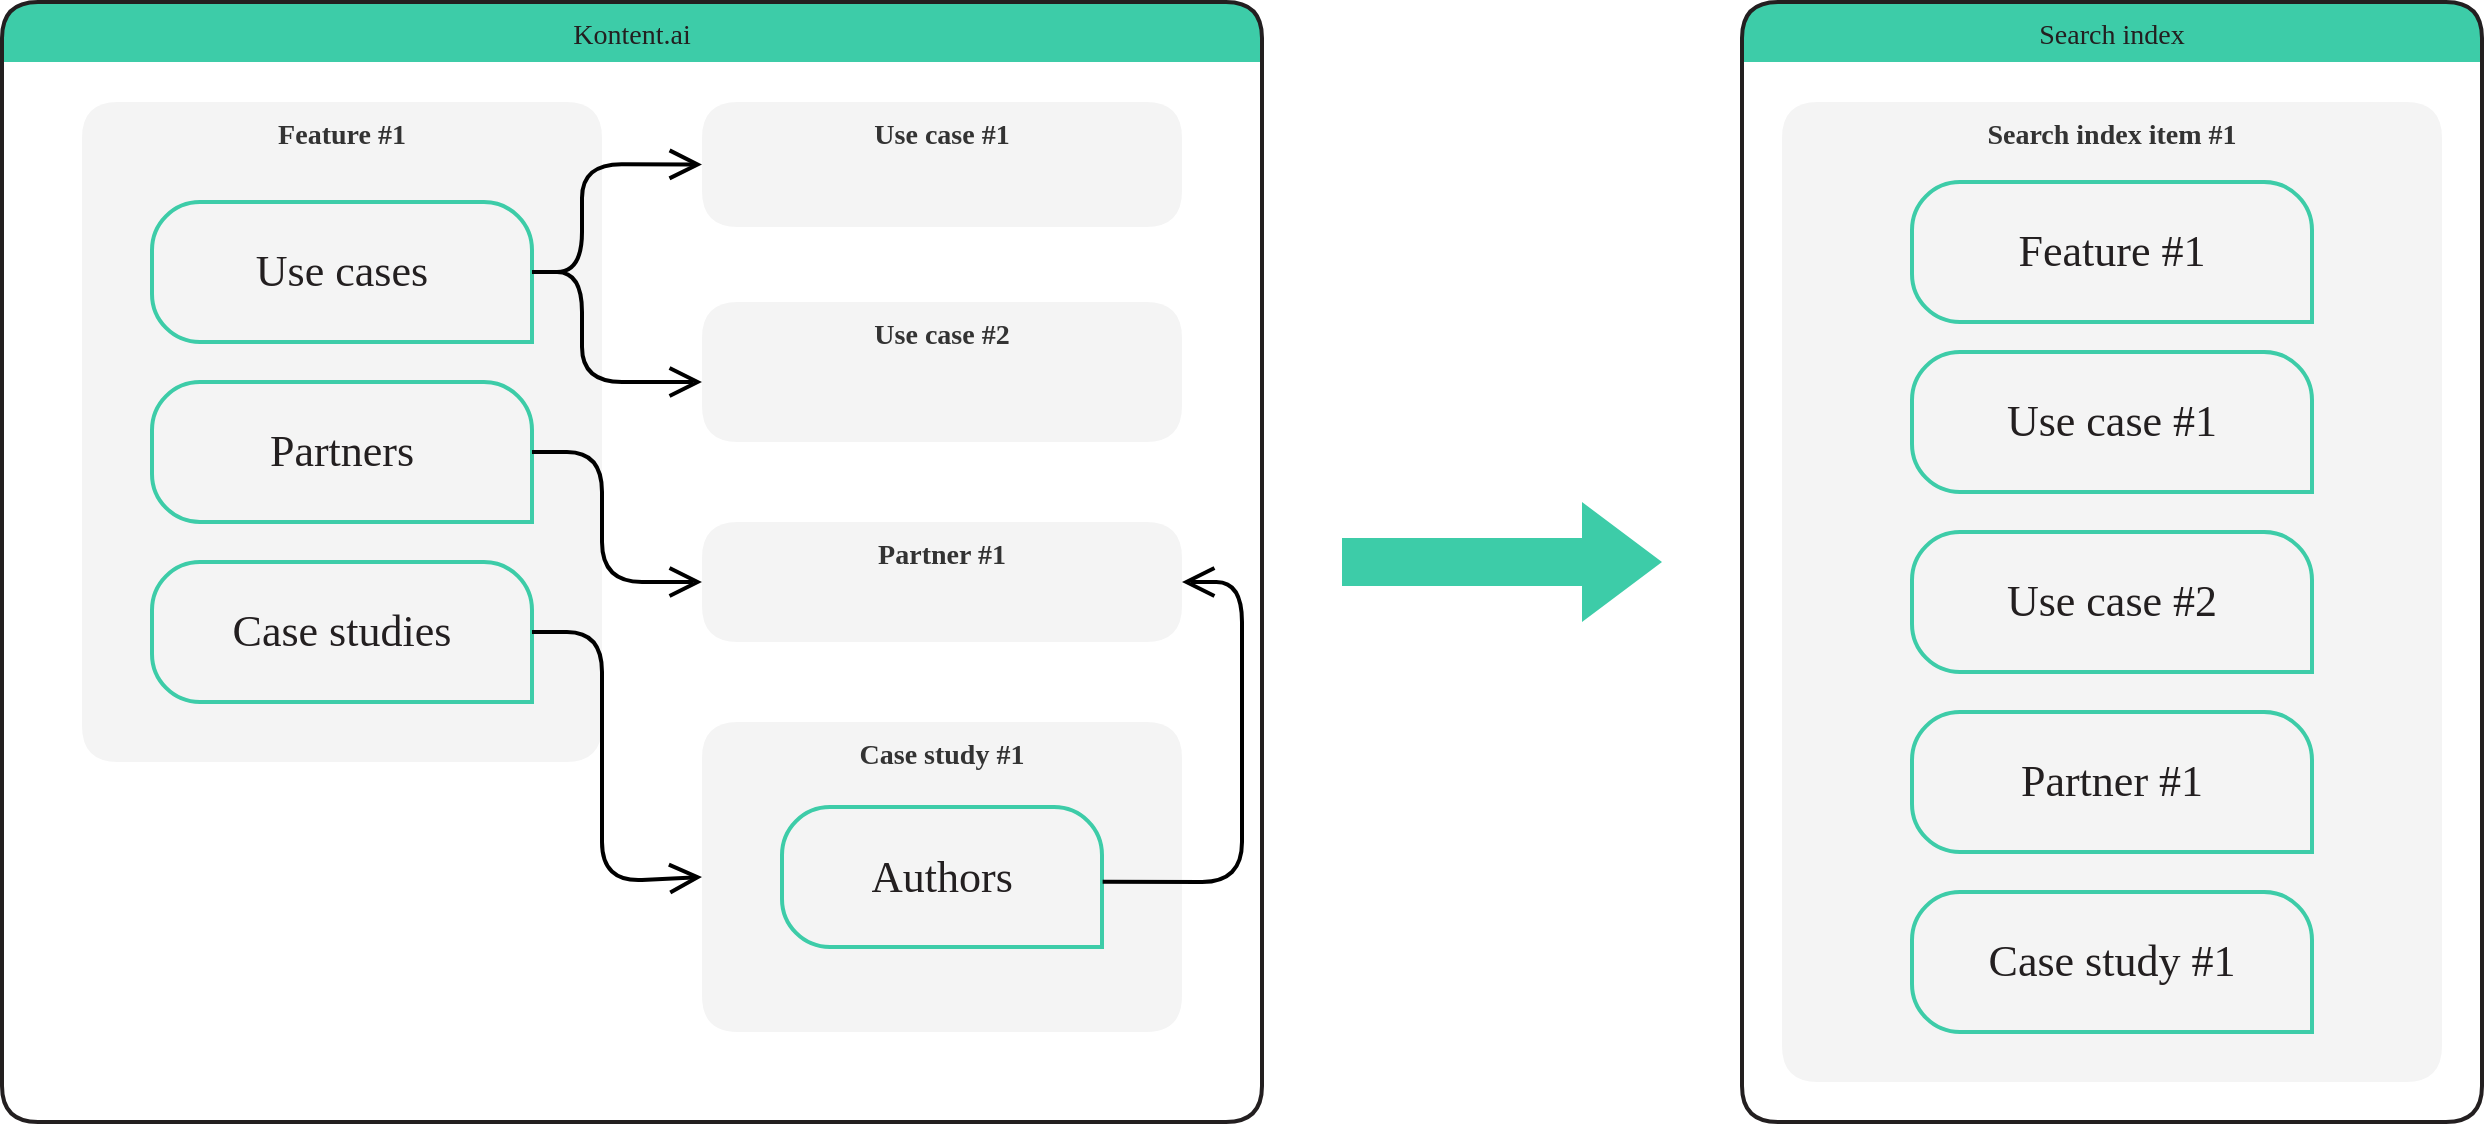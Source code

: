 <?xml version="1.0" encoding="UTF-8"?>
<mxfile version="21.0.10" type="embed"><diagram id="sCvwvEl_I2PvLyx4s8uv" name="Page-1"><mxGraphModel dx="1834" dy="748" grid="1" gridSize="10" guides="1" tooltips="1" connect="1" arrows="1" fold="1" page="0" pageScale="1" pageWidth="827" pageHeight="1169" math="0" shadow="0"><root><mxCell id="0"/><mxCell id="1" parent="0"/><mxCell id="jwEyVvYCQYpFEBa8hyvB-2" value="Kontent.ai" style="swimlane;childLayout=stackLayout;horizontal=1;startSize=30;horizontalStack=0;rounded=1;fontSize=14;fontStyle=0;strokeWidth=2;resizeParent=0;resizeLast=1;shadow=0;dashed=0;align=center;glass=0;sketch=0;strokeColor=#231f20;fontFamily=Work Sans;fontSource=https%3A%2F%2Ffonts.googleapis.com%2Fcss%3Ffamily%3DWork%2BSans;fontColor=#231F20;fillColor=#3dcca8;swimlaneLine=0;expand=1;collapsible=0;swimlaneBody=1;swimlaneHead=1;arcSize=20;overflow=hidden;spacingLeft=20;spacingRight=20;dropTarget=0;" parent="1" vertex="1"><mxGeometry x="-150" y="120" width="630" height="560" as="geometry"/></mxCell><mxCell id="jwEyVvYCQYpFEBa8hyvB-4" value="Feature #1" style="swimlane;childLayout=stackLayout;horizontal=1;startSize=30;horizontalStack=0;rounded=1;fontSize=14;fontStyle=1;strokeWidth=2;resizeParent=0;resizeLast=1;shadow=0;dashed=0;align=center;glass=0;sketch=0;fontFamily=Work Sans;fontSource=https%3A%2F%2Ffonts.googleapis.com%2Fcss%3Ffamily%3DWork%2BSans;swimlaneLine=0;expand=1;collapsible=0;swimlaneBody=1;swimlaneHead=1;arcSize=20;fillStyle=auto;fillColor=#f4f4f4;fontColor=#333333;strokeColor=none;overflow=hidden;container=1;swimlaneFillColor=#F4F4F4;spacingLeft=20;spacingRight=20;dropTarget=0;" parent="1" vertex="1"><mxGeometry x="-110" y="170" width="260" height="330" as="geometry"/></mxCell><mxCell id="jwEyVvYCQYpFEBa8hyvB-5" value="Use cases" style="verticalLabelPosition=middle;verticalAlign=middle;html=1;shape=mxgraph.basic.three_corner_round_rect;dx=12;whiteSpace=wrap;rounded=1;glass=0;flipV=0;strokeWidth=2;perimeterSpacing=0;strokeColor=#3DCCA8;fillColor=none;flipH=1;labelPosition=center;align=center;fontColor=#231F20;fontSize=22;fontFamily=Work Sans;fontSource=https%3A%2F%2Ffonts.googleapis.com%2Fcss%3Ffamily%3DWork%2BSans;spacing=20;overflow=hidden;" parent="1" vertex="1"><mxGeometry x="-75" y="220" width="190" height="70" as="geometry"/></mxCell><mxCell id="jwEyVvYCQYpFEBa8hyvB-8" value="Partners" style="verticalLabelPosition=middle;verticalAlign=middle;html=1;shape=mxgraph.basic.three_corner_round_rect;dx=12;whiteSpace=wrap;rounded=1;glass=0;flipV=0;strokeWidth=2;perimeterSpacing=0;strokeColor=#3DCCA8;fillColor=none;flipH=1;labelPosition=center;align=center;fontColor=#231F20;fontSize=22;fontFamily=Work Sans;fontSource=https%3A%2F%2Ffonts.googleapis.com%2Fcss%3Ffamily%3DWork%2BSans;spacing=20;overflow=hidden;" parent="1" vertex="1"><mxGeometry x="-75" y="310" width="190" height="70" as="geometry"/></mxCell><mxCell id="jwEyVvYCQYpFEBa8hyvB-9" value="Case studies" style="verticalLabelPosition=middle;verticalAlign=middle;html=1;shape=mxgraph.basic.three_corner_round_rect;dx=12;whiteSpace=wrap;rounded=1;glass=0;flipV=0;strokeWidth=2;perimeterSpacing=0;strokeColor=#3DCCA8;fillColor=none;flipH=1;labelPosition=center;align=center;fontColor=#231F20;fontSize=22;fontFamily=Work Sans;fontSource=https%3A%2F%2Ffonts.googleapis.com%2Fcss%3Ffamily%3DWork%2BSans;spacing=20;overflow=hidden;" parent="1" vertex="1"><mxGeometry x="-75" y="400" width="190" height="70" as="geometry"/></mxCell><mxCell id="jwEyVvYCQYpFEBa8hyvB-10" value="Use case #1" style="swimlane;childLayout=stackLayout;horizontal=1;startSize=30;horizontalStack=0;rounded=1;fontSize=14;fontStyle=1;strokeWidth=2;resizeParent=0;resizeLast=1;shadow=0;dashed=0;align=center;glass=0;sketch=0;fontFamily=Work Sans;fontSource=https%3A%2F%2Ffonts.googleapis.com%2Fcss%3Ffamily%3DWork%2BSans;swimlaneLine=0;expand=1;collapsible=0;swimlaneBody=1;swimlaneHead=1;arcSize=20;fillStyle=auto;fillColor=#f4f4f4;fontColor=#333333;strokeColor=none;overflow=hidden;container=1;swimlaneFillColor=#F4F4F4;spacingLeft=20;spacingRight=20;" parent="1" vertex="1"><mxGeometry x="200" y="170" width="240" height="62.5" as="geometry"/></mxCell><mxCell id="jwEyVvYCQYpFEBa8hyvB-11" value="Use case #2" style="swimlane;childLayout=stackLayout;horizontal=1;startSize=30;horizontalStack=0;rounded=1;fontSize=14;fontStyle=1;strokeWidth=2;resizeParent=0;resizeLast=1;shadow=0;dashed=0;align=center;glass=0;sketch=0;fontFamily=Work Sans;fontSource=https%3A%2F%2Ffonts.googleapis.com%2Fcss%3Ffamily%3DWork%2BSans;swimlaneLine=0;expand=1;collapsible=0;swimlaneBody=1;swimlaneHead=1;arcSize=20;fillStyle=auto;fillColor=#f4f4f4;fontColor=#333333;strokeColor=none;overflow=hidden;container=1;swimlaneFillColor=#F4F4F4;spacingLeft=20;spacingRight=20;" parent="1" vertex="1"><mxGeometry x="200" y="270" width="240" height="70" as="geometry"/></mxCell><mxCell id="jwEyVvYCQYpFEBa8hyvB-14" value="" style="endArrow=open;endFill=1;endSize=12;html=1;rounded=1;fontFamily=Work Sans;fontSource=https%3A%2F%2Ffonts.googleapis.com%2Fcss%3Ffamily%3DWork%2BSans;fontSize=22;fontColor=#231F20;strokeWidth=2;arcSize=40;exitX=0;exitY=0.5;exitDx=0;exitDy=0;exitPerimeter=0;entryX=0;entryY=0.5;entryDx=0;entryDy=0;" parent="1" source="jwEyVvYCQYpFEBa8hyvB-5" target="jwEyVvYCQYpFEBa8hyvB-10" edge="1"><mxGeometry width="160" relative="1" as="geometry"><mxPoint x="330" y="420" as="sourcePoint"/><mxPoint x="490" y="420" as="targetPoint"/><Array as="points"><mxPoint x="140" y="255"/><mxPoint x="140" y="201"/></Array></mxGeometry></mxCell><mxCell id="jwEyVvYCQYpFEBa8hyvB-16" value="" style="endArrow=open;endFill=1;endSize=12;html=1;rounded=1;fontFamily=Work Sans;fontSource=https%3A%2F%2Ffonts.googleapis.com%2Fcss%3Ffamily%3DWork%2BSans;fontSize=22;fontColor=#231F20;strokeWidth=2;arcSize=40;exitX=0;exitY=0.5;exitDx=0;exitDy=0;exitPerimeter=0;" parent="1" edge="1"><mxGeometry width="160" relative="1" as="geometry"><mxPoint x="115.0" y="255" as="sourcePoint"/><mxPoint x="200" y="310" as="targetPoint"/><Array as="points"><mxPoint x="140" y="255"/><mxPoint x="140" y="310"/></Array></mxGeometry></mxCell><mxCell id="jwEyVvYCQYpFEBa8hyvB-18" value="Partner #1" style="swimlane;childLayout=stackLayout;horizontal=1;startSize=30;horizontalStack=0;rounded=1;fontSize=14;fontStyle=1;strokeWidth=2;resizeParent=0;resizeLast=1;shadow=0;dashed=0;align=center;glass=0;sketch=0;fontFamily=Work Sans;fontSource=https%3A%2F%2Ffonts.googleapis.com%2Fcss%3Ffamily%3DWork%2BSans;swimlaneLine=0;expand=1;collapsible=0;swimlaneBody=1;swimlaneHead=1;arcSize=20;fillStyle=auto;fillColor=#f4f4f4;fontColor=#333333;strokeColor=none;overflow=hidden;container=1;swimlaneFillColor=#F4F4F4;spacingLeft=20;spacingRight=20;" parent="1" vertex="1"><mxGeometry x="200" y="380" width="240" height="60" as="geometry"/></mxCell><mxCell id="jwEyVvYCQYpFEBa8hyvB-19" value="" style="endArrow=open;endFill=1;endSize=12;html=1;rounded=1;fontFamily=Work Sans;fontSource=https%3A%2F%2Ffonts.googleapis.com%2Fcss%3Ffamily%3DWork%2BSans;fontSize=22;fontColor=#231F20;strokeWidth=2;arcSize=40;exitX=0;exitY=0.5;exitDx=0;exitDy=0;exitPerimeter=0;entryX=0;entryY=0.5;entryDx=0;entryDy=0;" parent="1" source="jwEyVvYCQYpFEBa8hyvB-8" target="jwEyVvYCQYpFEBa8hyvB-18" edge="1"><mxGeometry width="160" relative="1" as="geometry"><mxPoint x="130" y="380" as="sourcePoint"/><mxPoint x="290" y="380" as="targetPoint"/><Array as="points"><mxPoint x="150" y="345"/><mxPoint x="150" y="410"/></Array></mxGeometry></mxCell><mxCell id="jwEyVvYCQYpFEBa8hyvB-21" value="Case study #1" style="swimlane;childLayout=stackLayout;horizontal=1;startSize=30;horizontalStack=0;rounded=1;fontSize=14;fontStyle=1;strokeWidth=2;resizeParent=0;resizeLast=1;shadow=0;dashed=0;align=center;glass=0;sketch=0;fontFamily=Work Sans;fontSource=https%3A%2F%2Ffonts.googleapis.com%2Fcss%3Ffamily%3DWork%2BSans;swimlaneLine=0;expand=1;collapsible=0;swimlaneBody=1;swimlaneHead=1;arcSize=20;fillStyle=auto;fillColor=#f4f4f4;fontColor=#333333;strokeColor=none;overflow=hidden;container=1;swimlaneFillColor=#F4F4F4;spacingLeft=20;spacingRight=20;dropTarget=0;" parent="1" vertex="1"><mxGeometry x="200" y="480" width="240" height="155" as="geometry"/></mxCell><mxCell id="jwEyVvYCQYpFEBa8hyvB-22" value="" style="endArrow=open;endFill=1;endSize=12;html=1;rounded=1;fontFamily=Work Sans;fontSource=https%3A%2F%2Ffonts.googleapis.com%2Fcss%3Ffamily%3DWork%2BSans;fontSize=22;fontColor=#231F20;strokeWidth=2;arcSize=40;exitX=0;exitY=0.5;exitDx=0;exitDy=0;exitPerimeter=0;entryX=0;entryY=0.5;entryDx=0;entryDy=0;" parent="1" source="jwEyVvYCQYpFEBa8hyvB-9" target="jwEyVvYCQYpFEBa8hyvB-21" edge="1"><mxGeometry width="160" relative="1" as="geometry"><mxPoint x="-10" y="557" as="sourcePoint"/><mxPoint x="150" y="557" as="targetPoint"/><Array as="points"><mxPoint x="150" y="435"/><mxPoint x="150" y="560"/></Array></mxGeometry></mxCell><mxCell id="jwEyVvYCQYpFEBa8hyvB-24" value="Authors" style="verticalLabelPosition=middle;verticalAlign=middle;html=1;shape=mxgraph.basic.three_corner_round_rect;dx=12;whiteSpace=wrap;rounded=1;glass=0;flipV=0;strokeWidth=2;perimeterSpacing=0;strokeColor=#3DCCA8;fillColor=none;flipH=1;labelPosition=center;align=center;fontColor=#231F20;fontSize=22;fontFamily=Work Sans;fontSource=https%3A%2F%2Ffonts.googleapis.com%2Fcss%3Ffamily%3DWork%2BSans;spacing=20;overflow=hidden;" parent="1" vertex="1"><mxGeometry x="240" y="522.5" width="160" height="70" as="geometry"/></mxCell><mxCell id="jwEyVvYCQYpFEBa8hyvB-25" value="" style="endArrow=open;endFill=1;endSize=12;html=1;rounded=1;fontFamily=Work Sans;fontSource=https%3A%2F%2Ffonts.googleapis.com%2Fcss%3Ffamily%3DWork%2BSans;fontSize=22;fontColor=#231F20;strokeWidth=2;arcSize=40;exitX=-0.002;exitY=0.534;exitDx=0;exitDy=0;exitPerimeter=0;entryX=1;entryY=0.5;entryDx=0;entryDy=0;" parent="1" source="jwEyVvYCQYpFEBa8hyvB-24" target="jwEyVvYCQYpFEBa8hyvB-18" edge="1"><mxGeometry width="160" relative="1" as="geometry"><mxPoint x="490" y="570" as="sourcePoint"/><mxPoint x="650" y="570" as="targetPoint"/><Array as="points"><mxPoint x="470" y="560"/><mxPoint x="470" y="410"/></Array></mxGeometry></mxCell><mxCell id="jwEyVvYCQYpFEBa8hyvB-28" value="Search index" style="swimlane;childLayout=stackLayout;horizontal=1;startSize=30;horizontalStack=0;rounded=1;fontSize=14;fontStyle=0;strokeWidth=2;resizeParent=0;resizeLast=1;shadow=0;dashed=0;align=center;glass=0;sketch=0;strokeColor=#231f20;fontFamily=Work Sans;fontSource=https%3A%2F%2Ffonts.googleapis.com%2Fcss%3Ffamily%3DWork%2BSans;fontColor=#231F20;fillColor=#3dcca8;swimlaneLine=0;expand=1;collapsible=0;swimlaneBody=1;swimlaneHead=1;arcSize=20;overflow=hidden;spacingLeft=20;spacingRight=20;dropTarget=0;" parent="1" vertex="1"><mxGeometry x="720" y="120" width="370" height="560" as="geometry"/></mxCell><mxCell id="jwEyVvYCQYpFEBa8hyvB-29" value="Search index item #1" style="swimlane;childLayout=stackLayout;horizontal=1;startSize=30;horizontalStack=0;rounded=1;fontSize=14;fontStyle=1;strokeWidth=2;resizeParent=0;resizeLast=1;shadow=0;dashed=0;align=center;glass=0;sketch=0;fontFamily=Work Sans;fontSource=https%3A%2F%2Ffonts.googleapis.com%2Fcss%3Ffamily%3DWork%2BSans;swimlaneLine=0;expand=1;collapsible=0;swimlaneBody=1;swimlaneHead=1;arcSize=20;fillStyle=auto;fillColor=#f4f4f4;fontColor=#333333;strokeColor=none;overflow=hidden;container=1;swimlaneFillColor=#F4F4F4;spacingLeft=20;spacingRight=20;dropTarget=0;" parent="1" vertex="1"><mxGeometry x="740" y="170" width="330" height="490" as="geometry"/></mxCell><mxCell id="jwEyVvYCQYpFEBa8hyvB-30" value="Use case #1" style="verticalLabelPosition=middle;verticalAlign=middle;html=1;shape=mxgraph.basic.three_corner_round_rect;dx=12;whiteSpace=wrap;rounded=1;glass=0;flipV=0;strokeWidth=2;perimeterSpacing=0;strokeColor=#3DCCA8;fillColor=none;flipH=1;labelPosition=center;align=center;fontColor=#231F20;fontSize=22;fontFamily=Work Sans;fontSource=https%3A%2F%2Ffonts.googleapis.com%2Fcss%3Ffamily%3DWork%2BSans;spacing=20;overflow=hidden;" parent="1" vertex="1"><mxGeometry x="805" y="295" width="200" height="70" as="geometry"/></mxCell><mxCell id="jwEyVvYCQYpFEBa8hyvB-31" value="Use case #2" style="verticalLabelPosition=middle;verticalAlign=middle;html=1;shape=mxgraph.basic.three_corner_round_rect;dx=12;whiteSpace=wrap;rounded=1;glass=0;flipV=0;strokeWidth=2;perimeterSpacing=0;strokeColor=#3DCCA8;fillColor=none;flipH=1;labelPosition=center;align=center;fontColor=#231F20;fontSize=22;fontFamily=Work Sans;fontSource=https%3A%2F%2Ffonts.googleapis.com%2Fcss%3Ffamily%3DWork%2BSans;spacing=20;overflow=hidden;" parent="1" vertex="1"><mxGeometry x="805" y="385" width="200" height="70" as="geometry"/></mxCell><mxCell id="jwEyVvYCQYpFEBa8hyvB-32" value="Partner #1" style="verticalLabelPosition=middle;verticalAlign=middle;html=1;shape=mxgraph.basic.three_corner_round_rect;dx=12;whiteSpace=wrap;rounded=1;glass=0;flipV=0;strokeWidth=2;perimeterSpacing=0;strokeColor=#3DCCA8;fillColor=none;flipH=1;labelPosition=center;align=center;fontColor=#231F20;fontSize=22;fontFamily=Work Sans;fontSource=https%3A%2F%2Ffonts.googleapis.com%2Fcss%3Ffamily%3DWork%2BSans;spacing=20;overflow=hidden;" parent="1" vertex="1"><mxGeometry x="805" y="475" width="200" height="70" as="geometry"/></mxCell><mxCell id="jwEyVvYCQYpFEBa8hyvB-33" value="Case study #1" style="verticalLabelPosition=middle;verticalAlign=middle;html=1;shape=mxgraph.basic.three_corner_round_rect;dx=12;whiteSpace=wrap;rounded=1;glass=0;flipV=0;strokeWidth=2;perimeterSpacing=0;strokeColor=#3DCCA8;fillColor=none;flipH=1;labelPosition=center;align=center;fontColor=#231F20;fontSize=22;fontFamily=Work Sans;fontSource=https%3A%2F%2Ffonts.googleapis.com%2Fcss%3Ffamily%3DWork%2BSans;spacing=20;overflow=hidden;" parent="1" vertex="1"><mxGeometry x="805" y="565" width="200" height="70" as="geometry"/></mxCell><mxCell id="jwEyVvYCQYpFEBa8hyvB-34" value="Feature #1" style="verticalLabelPosition=middle;verticalAlign=middle;html=1;shape=mxgraph.basic.three_corner_round_rect;dx=12;whiteSpace=wrap;rounded=1;glass=0;flipV=0;strokeWidth=2;perimeterSpacing=0;strokeColor=#3DCCA8;fillColor=none;flipH=1;labelPosition=center;align=center;fontColor=#231F20;fontSize=22;fontFamily=Work Sans;fontSource=https%3A%2F%2Ffonts.googleapis.com%2Fcss%3Ffamily%3DWork%2BSans;spacing=20;overflow=hidden;" parent="1" vertex="1"><mxGeometry x="805" y="210" width="200" height="70" as="geometry"/></mxCell><mxCell id="jwEyVvYCQYpFEBa8hyvB-35" value="" style="html=1;shadow=0;dashed=0;align=center;verticalAlign=middle;shape=mxgraph.arrows2.arrow;dy=0.6;dx=40;notch=0;rounded=1;glass=0;sketch=0;strokeColor=none;strokeWidth=1.2;fontFamily=Work Sans;fontSource=https%3A%2F%2Ffonts.googleapis.com%2Fcss%3Ffamily%3DWork%2BSans;fontSize=22;fontColor=#231F20;fillColor=#3dcca8;" parent="1" vertex="1"><mxGeometry x="520" y="370" width="160" height="60" as="geometry"/></mxCell></root></mxGraphModel></diagram></mxfile>